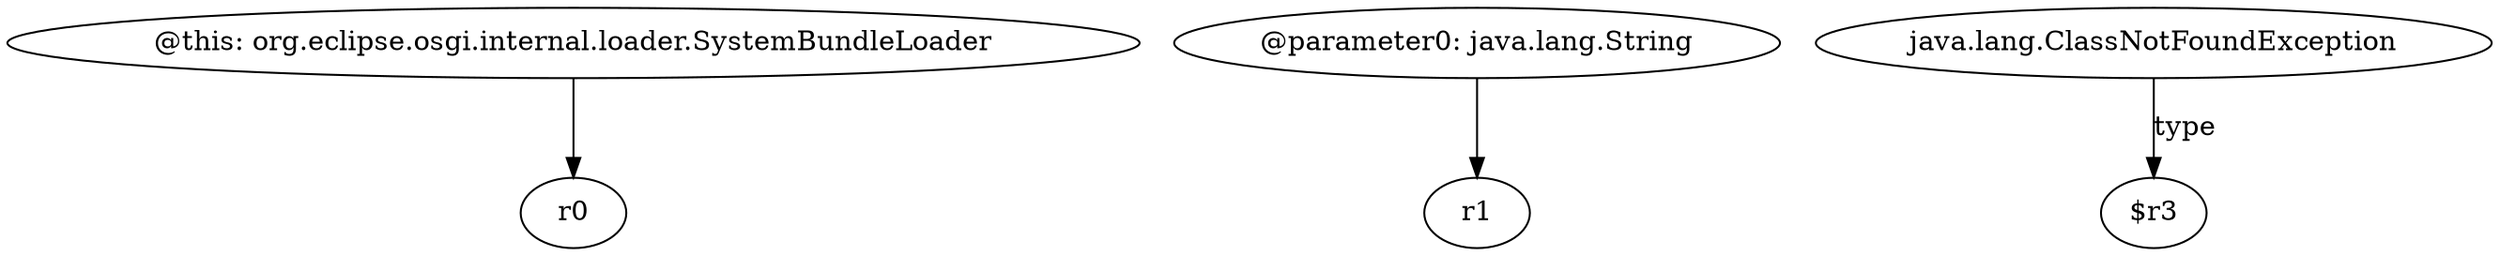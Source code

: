 digraph g {
0[label="@this: org.eclipse.osgi.internal.loader.SystemBundleLoader"]
1[label="r0"]
0->1[label=""]
2[label="@parameter0: java.lang.String"]
3[label="r1"]
2->3[label=""]
4[label="java.lang.ClassNotFoundException"]
5[label="$r3"]
4->5[label="type"]
}